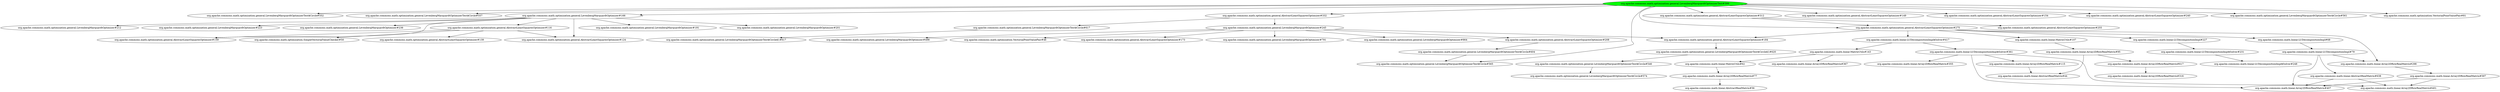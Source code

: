 digraph "cg/org.apache.commons.math.optimization.general.LevenbergMarquardtOptimizerTest#399"
{
	"org.apache.commons.math.optimization.general.LevenbergMarquardtOptimizerTest#399" [style=filled,fillcolor=green];
	"org.apache.commons.math.optimization.general.LevenbergMarquardtOptimizerTest#399" -> "org.apache.commons.math.optimization.general.LevenbergMarquardtOptimizerTest$Circle#552";
	"org.apache.commons.math.optimization.general.LevenbergMarquardtOptimizerTest#399" -> "org.apache.commons.math.optimization.general.LevenbergMarquardtOptimizerTest$Circle#557";
	"org.apache.commons.math.optimization.general.LevenbergMarquardtOptimizerTest#399" -> "org.apache.commons.math.optimization.general.LevenbergMarquardtOptimizer#166";
	"org.apache.commons.math.optimization.general.LevenbergMarquardtOptimizer#166" -> "org.apache.commons.math.optimization.general.AbstractLeastSquaresOptimizer#116";
	"org.apache.commons.math.optimization.general.AbstractLeastSquaresOptimizer#116" -> "org.apache.commons.math.optimization.SimpleVectorialValueChecker#50";
	"org.apache.commons.math.optimization.general.AbstractLeastSquaresOptimizer#116" -> "org.apache.commons.math.optimization.general.AbstractLeastSquaresOptimizer#159";
	"org.apache.commons.math.optimization.general.AbstractLeastSquaresOptimizer#116" -> "org.apache.commons.math.optimization.general.AbstractLeastSquaresOptimizer#124";
	"org.apache.commons.math.optimization.general.AbstractLeastSquaresOptimizer#116" -> "org.apache.commons.math.optimization.general.AbstractLeastSquaresOptimizer#139";
	"org.apache.commons.math.optimization.general.LevenbergMarquardtOptimizer#166" -> "org.apache.commons.math.optimization.general.AbstractLeastSquaresOptimizer#124";
	"org.apache.commons.math.optimization.general.LevenbergMarquardtOptimizer#166" -> "org.apache.commons.math.optimization.general.AbstractLeastSquaresOptimizer#159";
	"org.apache.commons.math.optimization.general.LevenbergMarquardtOptimizer#166" -> "org.apache.commons.math.optimization.general.LevenbergMarquardtOptimizer#191";
	"org.apache.commons.math.optimization.general.LevenbergMarquardtOptimizer#166" -> "org.apache.commons.math.optimization.general.LevenbergMarquardtOptimizer#201";
	"org.apache.commons.math.optimization.general.LevenbergMarquardtOptimizer#166" -> "org.apache.commons.math.optimization.general.LevenbergMarquardtOptimizer#212";
	"org.apache.commons.math.optimization.general.LevenbergMarquardtOptimizer#166" -> "org.apache.commons.math.optimization.general.LevenbergMarquardtOptimizer#223";
	"org.apache.commons.math.optimization.general.LevenbergMarquardtOptimizer#166" -> "org.apache.commons.math.optimization.general.LevenbergMarquardtOptimizer#236";
	"org.apache.commons.math.optimization.general.LevenbergMarquardtOptimizerTest#399" -> "org.apache.commons.math.optimization.general.AbstractLeastSquaresOptimizer#332";
	"org.apache.commons.math.optimization.general.AbstractLeastSquaresOptimizer#332" -> "org.apache.commons.math.optimization.general.LevenbergMarquardtOptimizerTest$Circle#617";
	"org.apache.commons.math.optimization.general.LevenbergMarquardtOptimizerTest$Circle#617" -> "org.apache.commons.math.optimization.general.LevenbergMarquardtOptimizerTest$Circle$1#617";
	"org.apache.commons.math.optimization.general.AbstractLeastSquaresOptimizer#332" -> "org.apache.commons.math.optimization.general.LevenbergMarquardtOptimizer#245";
	"org.apache.commons.math.optimization.general.LevenbergMarquardtOptimizer#245" -> "org.apache.commons.math.optimization.general.AbstractLeastSquaresOptimizer#208";
	"org.apache.commons.math.optimization.general.AbstractLeastSquaresOptimizer#208" -> "org.apache.commons.math.optimization.general.LevenbergMarquardtOptimizerTest$Circle#604";
	"org.apache.commons.math.optimization.general.LevenbergMarquardtOptimizerTest$Circle#604" -> "org.apache.commons.math.optimization.general.LevenbergMarquardtOptimizerTest$Circle#565";
	"org.apache.commons.math.optimization.general.LevenbergMarquardtOptimizer#245" -> "org.apache.commons.math.optimization.VectorialPointValuePair#46";
	"org.apache.commons.math.optimization.general.LevenbergMarquardtOptimizer#245" -> "org.apache.commons.math.optimization.general.AbstractLeastSquaresOptimizer#173";
	"org.apache.commons.math.optimization.general.LevenbergMarquardtOptimizer#245" -> "org.apache.commons.math.optimization.general.AbstractLeastSquaresOptimizer#184";
	"org.apache.commons.math.optimization.general.AbstractLeastSquaresOptimizer#184" -> "org.apache.commons.math.optimization.general.LevenbergMarquardtOptimizerTest$Circle$1#620";
	"org.apache.commons.math.optimization.general.LevenbergMarquardtOptimizerTest$Circle$1#620" -> "org.apache.commons.math.optimization.general.LevenbergMarquardtOptimizerTest$Circle#546";
	"org.apache.commons.math.optimization.general.LevenbergMarquardtOptimizerTest$Circle#546" -> "org.apache.commons.math.optimization.general.LevenbergMarquardtOptimizerTest$Circle#574";
	"org.apache.commons.math.optimization.general.LevenbergMarquardtOptimizer#245" -> "org.apache.commons.math.optimization.general.LevenbergMarquardtOptimizer#791";
	"org.apache.commons.math.optimization.general.LevenbergMarquardtOptimizer#245" -> "org.apache.commons.math.optimization.general.LevenbergMarquardtOptimizer#864";
	"org.apache.commons.math.optimization.general.LevenbergMarquardtOptimizer#245" -> "org.apache.commons.math.optimization.general.LevenbergMarquardtOptimizer#498";
	"org.apache.commons.math.optimization.general.LevenbergMarquardtOptimizerTest#399" -> "org.apache.commons.math.optimization.general.AbstractLeastSquaresOptimizer#149";
	"org.apache.commons.math.optimization.general.LevenbergMarquardtOptimizerTest#399" -> "org.apache.commons.math.optimization.general.AbstractLeastSquaresOptimizer#154";
	"org.apache.commons.math.optimization.general.LevenbergMarquardtOptimizerTest#399" -> "org.apache.commons.math.optimization.general.AbstractLeastSquaresOptimizer#240";
	"org.apache.commons.math.optimization.general.LevenbergMarquardtOptimizerTest#399" -> "org.apache.commons.math.optimization.general.LevenbergMarquardtOptimizerTest$Circle#561";
	"org.apache.commons.math.optimization.general.LevenbergMarquardtOptimizerTest#399" -> "org.apache.commons.math.optimization.VectorialPointValuePair#81";
	"org.apache.commons.math.optimization.general.LevenbergMarquardtOptimizerTest#399" -> "org.apache.commons.math.optimization.general.LevenbergMarquardtOptimizerTest$Circle#565";
	"org.apache.commons.math.optimization.general.LevenbergMarquardtOptimizerTest#399" -> "org.apache.commons.math.optimization.general.AbstractLeastSquaresOptimizer#275";
	"org.apache.commons.math.optimization.general.AbstractLeastSquaresOptimizer#275" -> "org.apache.commons.math.optimization.general.AbstractLeastSquaresOptimizer#184";
	"org.apache.commons.math.optimization.general.AbstractLeastSquaresOptimizer#275" -> "org.apache.commons.math.linear.MatrixUtils#107";
	"org.apache.commons.math.linear.MatrixUtils#107" -> "org.apache.commons.math.linear.Array2DRowRealMatrix#95";
	"org.apache.commons.math.linear.Array2DRowRealMatrix#95" -> "org.apache.commons.math.linear.AbstractRealMatrix#44";
	"org.apache.commons.math.linear.Array2DRowRealMatrix#95" -> "org.apache.commons.math.linear.Array2DRowRealMatrix#617";
	"org.apache.commons.math.linear.Array2DRowRealMatrix#617" -> "org.apache.commons.math.linear.Array2DRowRealMatrix#316";
	"org.apache.commons.math.optimization.general.AbstractLeastSquaresOptimizer#275" -> "org.apache.commons.math.linear.LUDecompositionImpl#68";
	"org.apache.commons.math.linear.LUDecompositionImpl#68" -> "org.apache.commons.math.linear.LUDecompositionImpl#79";
	"org.apache.commons.math.linear.LUDecompositionImpl#79" -> "org.apache.commons.math.linear.AbstractRealMatrix#638";
	"org.apache.commons.math.linear.AbstractRealMatrix#638" -> "org.apache.commons.math.linear.Array2DRowRealMatrix#407";
	"org.apache.commons.math.linear.AbstractRealMatrix#638" -> "org.apache.commons.math.linear.Array2DRowRealMatrix#401";
	"org.apache.commons.math.linear.LUDecompositionImpl#79" -> "org.apache.commons.math.linear.Array2DRowRealMatrix#407";
	"org.apache.commons.math.linear.LUDecompositionImpl#79" -> "org.apache.commons.math.linear.Array2DRowRealMatrix#298";
	"org.apache.commons.math.linear.Array2DRowRealMatrix#298" -> "org.apache.commons.math.linear.Array2DRowRealMatrix#597";
	"org.apache.commons.math.linear.Array2DRowRealMatrix#597" -> "org.apache.commons.math.linear.Array2DRowRealMatrix#401";
	"org.apache.commons.math.linear.Array2DRowRealMatrix#597" -> "org.apache.commons.math.linear.Array2DRowRealMatrix#407";
	"org.apache.commons.math.optimization.general.AbstractLeastSquaresOptimizer#275" -> "org.apache.commons.math.linear.LUDecompositionImpl#227";
	"org.apache.commons.math.linear.LUDecompositionImpl#227" -> "org.apache.commons.math.linear.LUDecompositionImpl$Solver#231";
	"org.apache.commons.math.linear.LUDecompositionImpl$Solver#231" -> "org.apache.commons.math.linear.LUDecompositionImpl$Solver#248";
	"org.apache.commons.math.optimization.general.AbstractLeastSquaresOptimizer#275" -> "org.apache.commons.math.linear.LUDecompositionImpl$Solver#417";
	"org.apache.commons.math.linear.LUDecompositionImpl$Solver#417" -> "org.apache.commons.math.linear.MatrixUtils#143";
	"org.apache.commons.math.linear.MatrixUtils#143" -> "org.apache.commons.math.linear.MatrixUtils#62";
	"org.apache.commons.math.linear.MatrixUtils#62" -> "org.apache.commons.math.linear.Array2DRowRealMatrix#77";
	"org.apache.commons.math.linear.Array2DRowRealMatrix#77" -> "org.apache.commons.math.linear.AbstractRealMatrix#56";
	"org.apache.commons.math.linear.MatrixUtils#143" -> "org.apache.commons.math.linear.Array2DRowRealMatrix#367";
	"org.apache.commons.math.linear.LUDecompositionImpl$Solver#417" -> "org.apache.commons.math.linear.LUDecompositionImpl$Solver#361";
	"org.apache.commons.math.linear.LUDecompositionImpl$Solver#361" -> "org.apache.commons.math.linear.Array2DRowRealMatrix#401";
	"org.apache.commons.math.linear.LUDecompositionImpl$Solver#361" -> "org.apache.commons.math.linear.Array2DRowRealMatrix#407";
	"org.apache.commons.math.linear.LUDecompositionImpl$Solver#361" -> "org.apache.commons.math.linear.Array2DRowRealMatrix#355";
	"org.apache.commons.math.linear.LUDecompositionImpl$Solver#361" -> "org.apache.commons.math.linear.Array2DRowRealMatrix#115";
	"org.apache.commons.math.linear.Array2DRowRealMatrix#115" -> "org.apache.commons.math.linear.AbstractRealMatrix#44";
	"org.apache.commons.math.optimization.general.AbstractLeastSquaresOptimizer#275" -> "org.apache.commons.math.linear.Array2DRowRealMatrix#298";
	"org.apache.commons.math.optimization.general.LevenbergMarquardtOptimizerTest#399" -> "org.apache.commons.math.optimization.general.AbstractLeastSquaresOptimizer#312";
	"org.apache.commons.math.optimization.general.AbstractLeastSquaresOptimizer#312" -> "org.apache.commons.math.optimization.general.AbstractLeastSquaresOptimizer#255";
	"org.apache.commons.math.optimization.general.AbstractLeastSquaresOptimizer#312" -> "org.apache.commons.math.optimization.general.AbstractLeastSquaresOptimizer#275";
}
